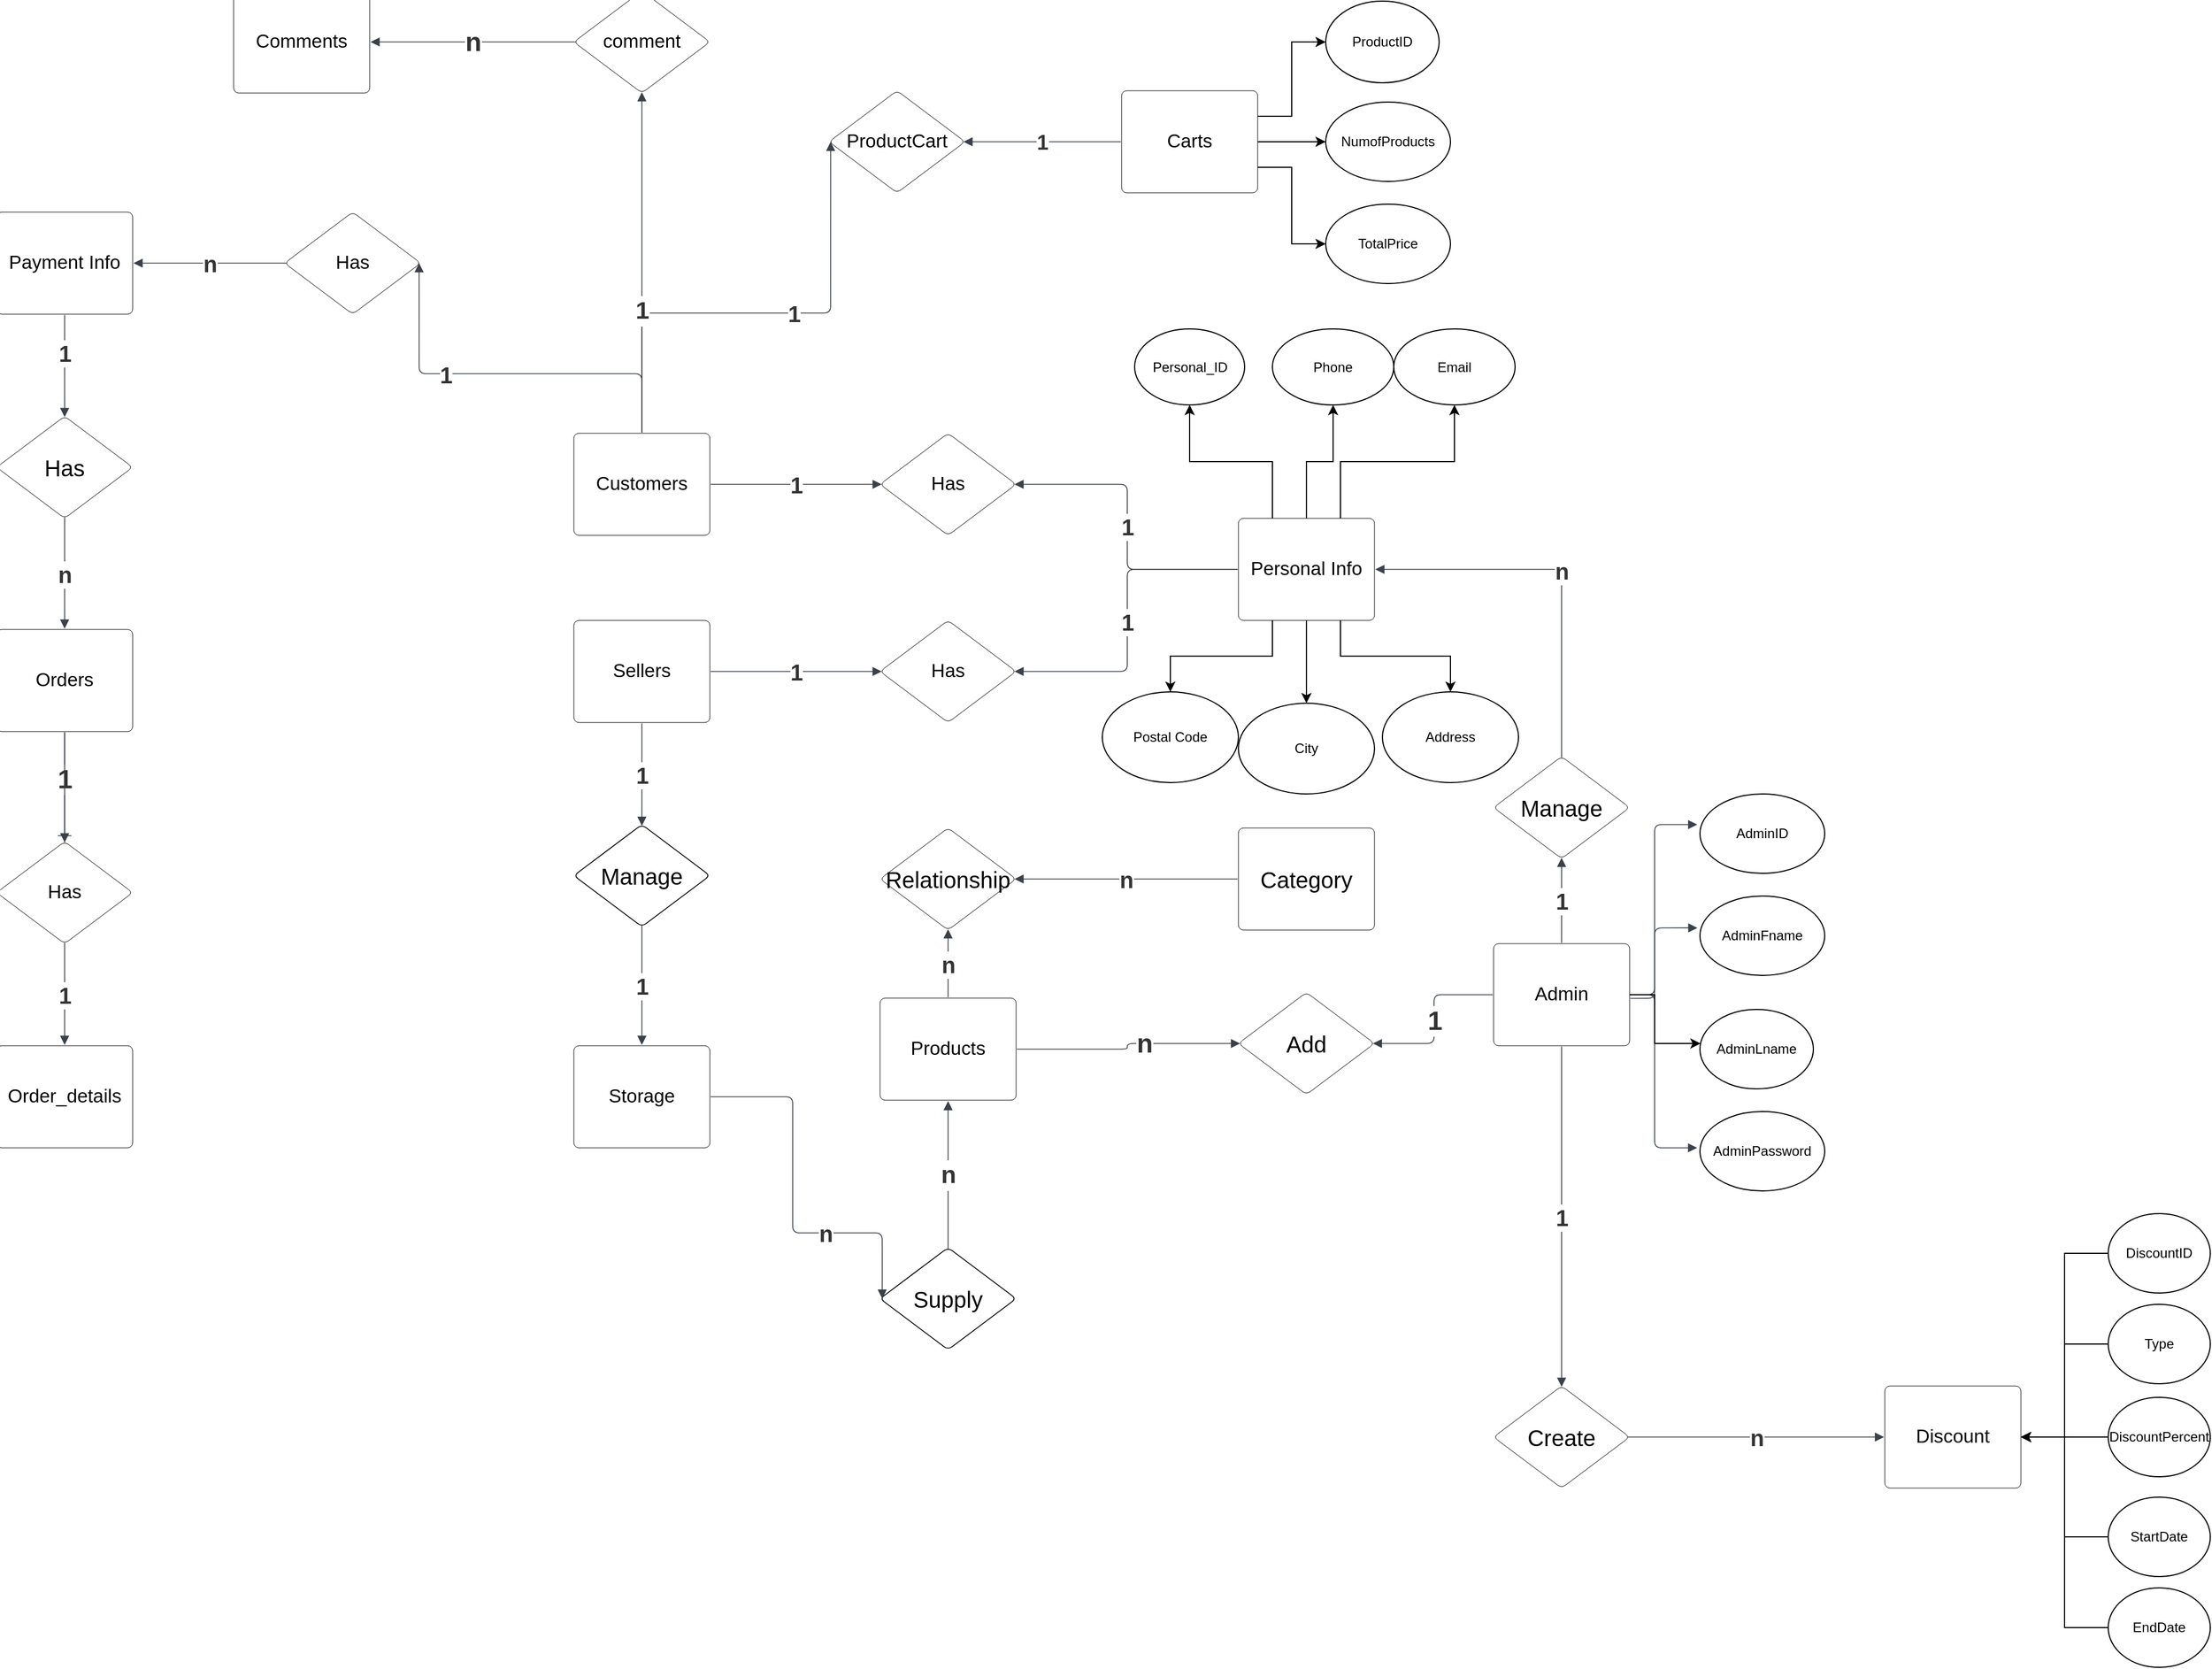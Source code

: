 <mxfile version="24.3.1" type="github">
  <diagram id="R2lEEEUBdFMjLlhIrx00" name="Page-1">
    <mxGraphModel dx="1777" dy="1457" grid="1" gridSize="10" guides="1" tooltips="1" connect="1" arrows="1" fold="1" page="1" pageScale="1" pageWidth="850" pageHeight="1100" math="0" shadow="0" extFonts="Permanent Marker^https://fonts.googleapis.com/css?family=Permanent+Marker">
      <root>
        <mxCell id="0" />
        <mxCell id="1" parent="0" />
        <mxCell id="eV3RhDoACjASwN6lXlzt-3" value="Customers" style="html=1;overflow=block;blockSpacing=1;whiteSpace=wrap;fontSize=16.7;spacing=9;rounded=1;absoluteArcSize=1;arcSize=9;strokeWidth=NaN;lucidId=O1Wx00iIs8_n;" parent="1" vertex="1">
          <mxGeometry x="-73" y="-98" width="120" height="90" as="geometry" />
        </mxCell>
        <mxCell id="eV3RhDoACjASwN6lXlzt-4" value="Products" style="html=1;overflow=block;blockSpacing=1;whiteSpace=wrap;fontSize=16.7;spacing=9;rounded=1;absoluteArcSize=1;arcSize=9;strokeWidth=NaN;lucidId=O1WxCh8SRQc-;" parent="1" vertex="1">
          <mxGeometry x="197" y="400" width="120" height="90" as="geometry" />
        </mxCell>
        <mxCell id="eV3RhDoACjASwN6lXlzt-5" value="Orders" style="html=1;overflow=block;blockSpacing=1;whiteSpace=wrap;fontSize=16.7;spacing=9;rounded=1;absoluteArcSize=1;arcSize=9;strokeWidth=NaN;lucidId=O1WxsksWZlcZ;" parent="1" vertex="1">
          <mxGeometry x="-582" y="75" width="120" height="90" as="geometry" />
        </mxCell>
        <mxCell id="7wPqyoWWFyx9RwUsR-dm-4" style="edgeStyle=orthogonalEdgeStyle;rounded=0;orthogonalLoop=1;jettySize=auto;html=1;exitX=1;exitY=0.25;exitDx=0;exitDy=0;entryX=0;entryY=0.5;entryDx=0;entryDy=0;" parent="1" source="eV3RhDoACjASwN6lXlzt-6" target="7wPqyoWWFyx9RwUsR-dm-1" edge="1">
          <mxGeometry relative="1" as="geometry" />
        </mxCell>
        <mxCell id="7wPqyoWWFyx9RwUsR-dm-5" style="edgeStyle=orthogonalEdgeStyle;rounded=0;orthogonalLoop=1;jettySize=auto;html=1;exitX=1;exitY=0.5;exitDx=0;exitDy=0;entryX=0;entryY=0.5;entryDx=0;entryDy=0;" parent="1" source="eV3RhDoACjASwN6lXlzt-6" target="7wPqyoWWFyx9RwUsR-dm-2" edge="1">
          <mxGeometry relative="1" as="geometry" />
        </mxCell>
        <mxCell id="7wPqyoWWFyx9RwUsR-dm-6" style="edgeStyle=orthogonalEdgeStyle;rounded=0;orthogonalLoop=1;jettySize=auto;html=1;exitX=1;exitY=0.75;exitDx=0;exitDy=0;entryX=0;entryY=0.5;entryDx=0;entryDy=0;" parent="1" source="eV3RhDoACjASwN6lXlzt-6" target="7wPqyoWWFyx9RwUsR-dm-3" edge="1">
          <mxGeometry relative="1" as="geometry" />
        </mxCell>
        <mxCell id="eV3RhDoACjASwN6lXlzt-6" value="Carts" style="html=1;overflow=block;blockSpacing=1;whiteSpace=wrap;fontSize=16.7;spacing=9;rounded=1;absoluteArcSize=1;arcSize=9;strokeWidth=NaN;lucidId=O1WxNh_-pPMl;" parent="1" vertex="1">
          <mxGeometry x="410" y="-400" width="120" height="90" as="geometry" />
        </mxCell>
        <mxCell id="eV3RhDoACjASwN6lXlzt-7" value="Admin" style="html=1;overflow=block;blockSpacing=1;whiteSpace=wrap;fontSize=16.7;spacing=9;rounded=1;absoluteArcSize=1;arcSize=9;strokeWidth=NaN;lucidId=O1WxjDPdvXiL;" parent="1" vertex="1">
          <mxGeometry x="738" y="352" width="120" height="90" as="geometry" />
        </mxCell>
        <mxCell id="eV3RhDoACjASwN6lXlzt-8" value="Sellers" style="html=1;overflow=block;blockSpacing=1;whiteSpace=wrap;fontSize=16.7;spacing=9;rounded=1;absoluteArcSize=1;arcSize=9;strokeWidth=NaN;lucidId=O1WxEMNs407I;" parent="1" vertex="1">
          <mxGeometry x="-73" y="67" width="120" height="90" as="geometry" />
        </mxCell>
        <mxCell id="eV3RhDoACjASwN6lXlzt-9" value="Storage" style="html=1;overflow=block;blockSpacing=1;whiteSpace=wrap;fontSize=16.7;spacing=9;rounded=1;absoluteArcSize=1;arcSize=9;strokeWidth=NaN;lucidId=O1Wx6u_NTnB-;" parent="1" vertex="1">
          <mxGeometry x="-73" y="442" width="120" height="90" as="geometry" />
        </mxCell>
        <mxCell id="mWximblNaosc78DOpVdS-12" style="edgeStyle=orthogonalEdgeStyle;rounded=0;orthogonalLoop=1;jettySize=auto;html=1;exitX=0.5;exitY=0;exitDx=0;exitDy=0;entryX=0.5;entryY=1;entryDx=0;entryDy=0;" parent="1" source="eV3RhDoACjASwN6lXlzt-10" target="mWximblNaosc78DOpVdS-3" edge="1">
          <mxGeometry relative="1" as="geometry" />
        </mxCell>
        <mxCell id="mWximblNaosc78DOpVdS-14" style="edgeStyle=orthogonalEdgeStyle;rounded=0;orthogonalLoop=1;jettySize=auto;html=1;exitX=0.25;exitY=0;exitDx=0;exitDy=0;entryX=0.5;entryY=1;entryDx=0;entryDy=0;" parent="1" source="eV3RhDoACjASwN6lXlzt-10" target="mWximblNaosc78DOpVdS-2" edge="1">
          <mxGeometry relative="1" as="geometry" />
        </mxCell>
        <mxCell id="mWximblNaosc78DOpVdS-16" style="edgeStyle=orthogonalEdgeStyle;rounded=0;orthogonalLoop=1;jettySize=auto;html=1;exitX=0.75;exitY=0;exitDx=0;exitDy=0;entryX=0.5;entryY=1;entryDx=0;entryDy=0;" parent="1" source="eV3RhDoACjASwN6lXlzt-10" target="mWximblNaosc78DOpVdS-4" edge="1">
          <mxGeometry relative="1" as="geometry" />
        </mxCell>
        <mxCell id="mWximblNaosc78DOpVdS-17" style="edgeStyle=orthogonalEdgeStyle;rounded=0;orthogonalLoop=1;jettySize=auto;html=1;exitX=0.25;exitY=1;exitDx=0;exitDy=0;entryX=0.5;entryY=0;entryDx=0;entryDy=0;" parent="1" source="eV3RhDoACjASwN6lXlzt-10" target="mWximblNaosc78DOpVdS-6" edge="1">
          <mxGeometry relative="1" as="geometry" />
        </mxCell>
        <mxCell id="mWximblNaosc78DOpVdS-18" style="edgeStyle=orthogonalEdgeStyle;rounded=0;orthogonalLoop=1;jettySize=auto;html=1;exitX=0.5;exitY=1;exitDx=0;exitDy=0;entryX=0.5;entryY=0;entryDx=0;entryDy=0;" parent="1" source="eV3RhDoACjASwN6lXlzt-10" target="mWximblNaosc78DOpVdS-7" edge="1">
          <mxGeometry relative="1" as="geometry" />
        </mxCell>
        <mxCell id="mWximblNaosc78DOpVdS-19" style="edgeStyle=orthogonalEdgeStyle;rounded=0;orthogonalLoop=1;jettySize=auto;html=1;exitX=0.75;exitY=1;exitDx=0;exitDy=0;entryX=0.5;entryY=0;entryDx=0;entryDy=0;" parent="1" source="eV3RhDoACjASwN6lXlzt-10" target="mWximblNaosc78DOpVdS-5" edge="1">
          <mxGeometry relative="1" as="geometry" />
        </mxCell>
        <mxCell id="eV3RhDoACjASwN6lXlzt-10" value="Personal Info" style="html=1;overflow=block;blockSpacing=1;whiteSpace=wrap;fontSize=16.7;spacing=9;rounded=1;absoluteArcSize=1;arcSize=9;strokeWidth=NaN;lucidId=O1Wxrj9NdLNg;" parent="1" vertex="1">
          <mxGeometry x="513" y="-23" width="120" height="90" as="geometry" />
        </mxCell>
        <mxCell id="eV3RhDoACjASwN6lXlzt-11" value="Payment Info" style="html=1;overflow=block;blockSpacing=1;whiteSpace=wrap;fontSize=16.7;spacing=9;rounded=1;absoluteArcSize=1;arcSize=9;strokeWidth=NaN;lucidId=O1WxNGN--2qn;" parent="1" vertex="1">
          <mxGeometry x="-582" y="-293" width="120" height="90" as="geometry" />
        </mxCell>
        <mxCell id="eV3RhDoACjASwN6lXlzt-12" value="Comments" style="html=1;overflow=block;blockSpacing=1;whiteSpace=wrap;fontSize=16.7;spacing=9;rounded=1;absoluteArcSize=1;arcSize=9;strokeWidth=NaN;lucidId=O1WxX73EyKJb;" parent="1" vertex="1">
          <mxGeometry x="-373" y="-488" width="120" height="90" as="geometry" />
        </mxCell>
        <mxCell id="eV3RhDoACjASwN6lXlzt-13" value="Discount" style="html=1;overflow=block;blockSpacing=1;whiteSpace=wrap;fontSize=16.7;spacing=9;rounded=1;absoluteArcSize=1;arcSize=9;strokeWidth=NaN;lucidId=O1WxFS6N8Owv;" parent="1" vertex="1">
          <mxGeometry x="1083" y="742" width="120" height="90" as="geometry" />
        </mxCell>
        <mxCell id="eV3RhDoACjASwN6lXlzt-14" value="Order_details" style="html=1;overflow=block;blockSpacing=1;whiteSpace=wrap;fontSize=16.7;spacing=9;rounded=1;absoluteArcSize=1;arcSize=9;strokeWidth=NaN;lucidId=O1WxLpfn80ZY;" parent="1" vertex="1">
          <mxGeometry x="-582" y="442" width="120" height="90" as="geometry" />
        </mxCell>
        <mxCell id="eV3RhDoACjASwN6lXlzt-15" value="Has" style="html=1;overflow=block;blockSpacing=1;whiteSpace=wrap;rhombus;fontSize=16.7;spacing=3.8;rounded=1;absoluteArcSize=1;arcSize=9;strokeWidth=NaN;lucidId=O1WxJ_b~yZDC;" parent="1" vertex="1">
          <mxGeometry x="197" y="-98" width="120" height="90" as="geometry" />
        </mxCell>
        <mxCell id="eV3RhDoACjASwN6lXlzt-16" value="" style="html=1;jettySize=18;whiteSpace=wrap;fontSize=13;strokeColor=#3a414a;strokeOpacity=100;strokeWidth=0.8;rounded=1;arcSize=12;edgeStyle=orthogonalEdgeStyle;startArrow=none;endArrow=block;endFill=1;exitX=-0.006;exitY=0.5;exitPerimeter=0;entryX=0.988;entryY=0.5;entryPerimeter=0;lucidId=O1WxjpxRYAW8;" parent="1" source="eV3RhDoACjASwN6lXlzt-10" target="eV3RhDoACjASwN6lXlzt-15" edge="1">
          <mxGeometry width="100" height="100" relative="1" as="geometry">
            <Array as="points" />
          </mxGeometry>
        </mxCell>
        <mxCell id="eV3RhDoACjASwN6lXlzt-17" value="1" style="text;html=1;resizable=0;labelBackgroundColor=default;align=center;verticalAlign=middle;fontStyle=1;fontColor=#333333;fontSize=20;" parent="eV3RhDoACjASwN6lXlzt-16" vertex="1">
          <mxGeometry relative="1" as="geometry" />
        </mxCell>
        <mxCell id="eV3RhDoACjASwN6lXlzt-18" value="" style="html=1;jettySize=18;whiteSpace=wrap;fontSize=13;strokeColor=#3a414a;strokeOpacity=100;strokeWidth=0.8;rounded=1;arcSize=12;edgeStyle=orthogonalEdgeStyle;startArrow=none;endArrow=block;endFill=1;exitX=1.006;exitY=0.5;exitPerimeter=0;entryX=0.012;entryY=0.5;entryPerimeter=0;lucidId=O1Wxjqw-CUH-;" parent="1" source="eV3RhDoACjASwN6lXlzt-3" target="eV3RhDoACjASwN6lXlzt-15" edge="1">
          <mxGeometry width="100" height="100" relative="1" as="geometry">
            <Array as="points" />
          </mxGeometry>
        </mxCell>
        <mxCell id="eV3RhDoACjASwN6lXlzt-19" value="1" style="text;html=1;resizable=0;labelBackgroundColor=default;align=center;verticalAlign=middle;fontStyle=1;fontColor=#333333;fontSize=20;" parent="eV3RhDoACjASwN6lXlzt-18" vertex="1">
          <mxGeometry relative="1" as="geometry" />
        </mxCell>
        <mxCell id="eV3RhDoACjASwN6lXlzt-20" value="Has" style="html=1;overflow=block;blockSpacing=1;whiteSpace=wrap;rhombus;fontSize=16.7;spacing=3.8;rounded=1;absoluteArcSize=1;arcSize=9;strokeWidth=NaN;lucidId=O1WxpV8O8To7;" parent="1" vertex="1">
          <mxGeometry x="197" y="67" width="120" height="90" as="geometry" />
        </mxCell>
        <mxCell id="eV3RhDoACjASwN6lXlzt-21" value="" style="html=1;jettySize=18;whiteSpace=wrap;fontSize=20;fontColor=#333333;fontStyle=1;strokeColor=#3a414a;strokeOpacity=100;strokeWidth=0.8;rounded=1;arcSize=12;edgeStyle=orthogonalEdgeStyle;startArrow=block;startFill=1;endArrow=none;exitX=0.012;exitY=0.5;exitPerimeter=0;entryX=1.006;entryY=0.5;entryPerimeter=0;lucidId=O1Wx4GPd4xas;" parent="1" source="eV3RhDoACjASwN6lXlzt-20" target="eV3RhDoACjASwN6lXlzt-8" edge="1">
          <mxGeometry width="100" height="100" relative="1" as="geometry">
            <Array as="points" />
          </mxGeometry>
        </mxCell>
        <mxCell id="eV3RhDoACjASwN6lXlzt-22" value="1" style="text;html=1;resizable=0;labelBackgroundColor=default;align=center;verticalAlign=middle;fontStyle=1;fontColor=#333333;fontSize=20;" parent="eV3RhDoACjASwN6lXlzt-21" vertex="1">
          <mxGeometry relative="1" as="geometry" />
        </mxCell>
        <mxCell id="eV3RhDoACjASwN6lXlzt-23" value="ProductCart" style="html=1;overflow=block;blockSpacing=1;whiteSpace=wrap;rhombus;fontSize=16.7;spacing=3.8;rounded=1;absoluteArcSize=1;arcSize=9;strokeWidth=NaN;lucidId=O1WxP7Re3~5b;" parent="1" vertex="1">
          <mxGeometry x="152" y="-400" width="120" height="90" as="geometry" />
        </mxCell>
        <mxCell id="eV3RhDoACjASwN6lXlzt-24" value="" style="html=1;jettySize=18;whiteSpace=wrap;fontSize=13;strokeColor=#3a414a;strokeOpacity=100;strokeWidth=0.8;rounded=1;arcSize=12;edgeStyle=orthogonalEdgeStyle;startArrow=none;endArrow=block;endFill=1;exitX=0.5;exitY=-0.008;exitPerimeter=0;entryX=0.012;entryY=0.5;entryPerimeter=0;lucidId=O1Wx6FDpJvEa;" parent="1" source="eV3RhDoACjASwN6lXlzt-3" target="eV3RhDoACjASwN6lXlzt-23" edge="1">
          <mxGeometry width="100" height="100" relative="1" as="geometry">
            <Array as="points" />
          </mxGeometry>
        </mxCell>
        <mxCell id="eV3RhDoACjASwN6lXlzt-25" value="1" style="text;html=1;resizable=0;labelBackgroundColor=default;align=center;verticalAlign=middle;fontStyle=1;fontColor=#333333;fontSize=20;" parent="eV3RhDoACjASwN6lXlzt-24" vertex="1">
          <mxGeometry x="0.131" relative="1" as="geometry" />
        </mxCell>
        <mxCell id="eV3RhDoACjASwN6lXlzt-26" value="" style="html=1;jettySize=18;whiteSpace=wrap;fontSize=18.3;fontColor=#333333;fontStyle=1;strokeColor=#3a414a;strokeOpacity=100;strokeWidth=0.8;rounded=1;arcSize=12;edgeStyle=orthogonalEdgeStyle;startArrow=block;startFill=1;endArrow=none;exitX=0.988;exitY=0.5;exitPerimeter=0;entryX=-0.006;entryY=0.5;entryPerimeter=0;lucidId=O1WxR9lD-HbA;" parent="1" source="eV3RhDoACjASwN6lXlzt-23" target="eV3RhDoACjASwN6lXlzt-6" edge="1">
          <mxGeometry width="100" height="100" relative="1" as="geometry">
            <Array as="points" />
          </mxGeometry>
        </mxCell>
        <mxCell id="eV3RhDoACjASwN6lXlzt-27" value="1" style="text;html=1;resizable=0;labelBackgroundColor=default;align=center;verticalAlign=middle;fontStyle=1;fontColor=#333333;fontSize=18.3;" parent="eV3RhDoACjASwN6lXlzt-26" vertex="1">
          <mxGeometry relative="1" as="geometry" />
        </mxCell>
        <mxCell id="eV3RhDoACjASwN6lXlzt-28" value="" style="html=1;jettySize=18;whiteSpace=wrap;fontSize=13;strokeColor=#3a414a;strokeOpacity=100;strokeWidth=0.8;rounded=1;arcSize=12;edgeStyle=orthogonalEdgeStyle;startArrow=none;endArrow=block;endFill=1;exitX=-0.006;exitY=0.5;exitPerimeter=0;entryX=0.988;entryY=0.5;entryPerimeter=0;lucidId=O1WxQNd~ICJO;" parent="1" source="eV3RhDoACjASwN6lXlzt-10" target="eV3RhDoACjASwN6lXlzt-20" edge="1">
          <mxGeometry width="100" height="100" relative="1" as="geometry">
            <Array as="points" />
          </mxGeometry>
        </mxCell>
        <mxCell id="eV3RhDoACjASwN6lXlzt-29" value="1" style="text;html=1;resizable=0;labelBackgroundColor=default;align=center;verticalAlign=middle;fontStyle=1;fontColor=#333333;fontSize=20;" parent="eV3RhDoACjASwN6lXlzt-28" vertex="1">
          <mxGeometry relative="1" as="geometry" />
        </mxCell>
        <mxCell id="eV3RhDoACjASwN6lXlzt-30" value="Has" style="html=1;overflow=block;blockSpacing=1;whiteSpace=wrap;rhombus;fontSize=16.7;spacing=3.8;rounded=1;absoluteArcSize=1;arcSize=9;strokeWidth=NaN;lucidId=O1WxnD-HCYzU;" parent="1" vertex="1">
          <mxGeometry x="-328" y="-293" width="120" height="90" as="geometry" />
        </mxCell>
        <mxCell id="eV3RhDoACjASwN6lXlzt-31" value="" style="html=1;jettySize=18;whiteSpace=wrap;fontSize=13;strokeColor=#3a414a;strokeOpacity=100;strokeWidth=0.8;rounded=1;arcSize=12;edgeStyle=orthogonalEdgeStyle;startArrow=none;endArrow=block;endFill=1;exitX=0.5;exitY=-0.008;exitPerimeter=0;entryX=0.988;entryY=0.5;entryPerimeter=0;lucidId=O1WxtIU2Mp72;" parent="1" source="eV3RhDoACjASwN6lXlzt-3" target="eV3RhDoACjASwN6lXlzt-30" edge="1">
          <mxGeometry width="100" height="100" relative="1" as="geometry">
            <Array as="points" />
          </mxGeometry>
        </mxCell>
        <mxCell id="eV3RhDoACjASwN6lXlzt-32" value="1" style="text;html=1;resizable=0;labelBackgroundColor=default;align=center;verticalAlign=middle;fontStyle=1;fontColor=#333333;fontSize=20;" parent="eV3RhDoACjASwN6lXlzt-31" vertex="1">
          <mxGeometry x="0.306" relative="1" as="geometry" />
        </mxCell>
        <mxCell id="eV3RhDoACjASwN6lXlzt-33" value="Has" style="html=1;overflow=block;blockSpacing=1;whiteSpace=wrap;rhombus;fontSize=16.7;spacing=3.8;rounded=1;absoluteArcSize=1;arcSize=9;strokeWidth=NaN;lucidId=O1WxVKZRYy1b;" parent="1" vertex="1">
          <mxGeometry x="-582" y="262" width="120" height="90" as="geometry" />
        </mxCell>
        <mxCell id="eV3RhDoACjASwN6lXlzt-34" value="" style="html=1;jettySize=18;whiteSpace=wrap;fontSize=13;strokeColor=#3a414a;strokeOpacity=100;strokeWidth=0.8;rounded=1;arcSize=12;edgeStyle=orthogonalEdgeStyle;startArrow=none;endArrow=block;endFill=1;exitX=0.5;exitY=1.008;exitPerimeter=0;entryX=0.5;entryY=0.008;entryPerimeter=0;lucidId=O1WxKmTZLIMn;" parent="1" source="eV3RhDoACjASwN6lXlzt-5" target="eV3RhDoACjASwN6lXlzt-33" edge="1">
          <mxGeometry width="100" height="100" relative="1" as="geometry">
            <Array as="points" />
          </mxGeometry>
        </mxCell>
        <mxCell id="eV3RhDoACjASwN6lXlzt-35" value="1" style="text;html=1;resizable=0;labelBackgroundColor=default;align=center;verticalAlign=middle;fontStyle=1;fontColor=#333333;fontSize=23.3;" parent="eV3RhDoACjASwN6lXlzt-34" vertex="1">
          <mxGeometry x="-0.157" relative="1" as="geometry" />
        </mxCell>
        <mxCell id="eV3RhDoACjASwN6lXlzt-36" value="" style="html=1;jettySize=18;whiteSpace=wrap;fontSize=13;strokeColor=#3a414a;strokeOpacity=100;strokeWidth=0.8;rounded=1;arcSize=12;edgeStyle=orthogonalEdgeStyle;startArrow=none;endArrow=ERone;endSize=10;exitX=0.5;exitY=1.008;exitPerimeter=0;entryX=0.5;entryY=0.008;entryPerimeter=0;lucidId=O1Wx2KIDSCyf;" parent="1" source="eV3RhDoACjASwN6lXlzt-5" target="eV3RhDoACjASwN6lXlzt-33" edge="1">
          <mxGeometry width="100" height="100" relative="1" as="geometry">
            <Array as="points" />
          </mxGeometry>
        </mxCell>
        <mxCell id="eV3RhDoACjASwN6lXlzt-37" value="comment" style="html=1;overflow=block;blockSpacing=1;whiteSpace=wrap;rhombus;fontSize=16.7;spacing=3.8;rounded=1;absoluteArcSize=1;arcSize=9;strokeWidth=NaN;lucidId=O1WxYz_HGPvT;" parent="1" vertex="1">
          <mxGeometry x="-73" y="-488" width="120" height="90" as="geometry" />
        </mxCell>
        <mxCell id="eV3RhDoACjASwN6lXlzt-38" value="" style="html=1;jettySize=18;whiteSpace=wrap;fontSize=13;strokeColor=#3a414a;strokeOpacity=100;strokeWidth=0.8;rounded=1;arcSize=12;edgeStyle=orthogonalEdgeStyle;startArrow=none;endArrow=block;endFill=1;exitX=0.5;exitY=-0.008;exitPerimeter=0;entryX=0.5;entryY=0.992;entryPerimeter=0;lucidId=O1Wx31T4gvih;" parent="1" source="eV3RhDoACjASwN6lXlzt-3" target="eV3RhDoACjASwN6lXlzt-37" edge="1">
          <mxGeometry width="100" height="100" relative="1" as="geometry">
            <Array as="points" />
          </mxGeometry>
        </mxCell>
        <mxCell id="eV3RhDoACjASwN6lXlzt-39" value="1" style="text;html=1;resizable=0;labelBackgroundColor=default;align=center;verticalAlign=middle;fontStyle=1;fontColor=#333333;fontSize=21.7;" parent="eV3RhDoACjASwN6lXlzt-38" vertex="1">
          <mxGeometry x="-0.283" relative="1" as="geometry" />
        </mxCell>
        <mxCell id="eV3RhDoACjASwN6lXlzt-40" value="" style="html=1;jettySize=18;whiteSpace=wrap;fontSize=23.3;fontColor=#333333;fontStyle=1;strokeColor=#3a414a;strokeOpacity=100;strokeWidth=0.8;rounded=1;arcSize=12;edgeStyle=orthogonalEdgeStyle;startArrow=none;endArrow=block;endFill=1;exitX=0.012;exitY=0.5;exitPerimeter=0;entryX=1.006;entryY=0.5;entryPerimeter=0;lucidId=O1WxrrrRcK7P;" parent="1" source="eV3RhDoACjASwN6lXlzt-37" target="eV3RhDoACjASwN6lXlzt-12" edge="1">
          <mxGeometry width="100" height="100" relative="1" as="geometry">
            <Array as="points" />
          </mxGeometry>
        </mxCell>
        <mxCell id="eV3RhDoACjASwN6lXlzt-41" value="n" style="text;html=1;resizable=0;labelBackgroundColor=default;align=center;verticalAlign=middle;fontStyle=1;fontColor=#333333;fontSize=23.3;" parent="eV3RhDoACjASwN6lXlzt-40" vertex="1">
          <mxGeometry relative="1" as="geometry" />
        </mxCell>
        <mxCell id="eV3RhDoACjASwN6lXlzt-42" value="Add" style="html=1;overflow=block;blockSpacing=1;whiteSpace=wrap;rhombus;fontSize=20;spacing=3.8;rounded=1;absoluteArcSize=1;arcSize=9;strokeWidth=NaN;lucidId=O1WxSDfNICZ2;" parent="1" vertex="1">
          <mxGeometry x="513" y="395" width="120" height="90" as="geometry" />
        </mxCell>
        <mxCell id="eV3RhDoACjASwN6lXlzt-43" value="" style="html=1;jettySize=18;whiteSpace=wrap;fontSize=13;strokeColor=#3a414a;strokeOpacity=100;strokeWidth=0.8;rounded=1;arcSize=12;edgeStyle=orthogonalEdgeStyle;startArrow=none;endArrow=block;endFill=1;exitX=-0.006;exitY=0.5;exitPerimeter=0;entryX=0.988;entryY=0.5;entryPerimeter=0;lucidId=O1WxshTrxIyv;" parent="1" source="eV3RhDoACjASwN6lXlzt-7" target="eV3RhDoACjASwN6lXlzt-42" edge="1">
          <mxGeometry width="100" height="100" relative="1" as="geometry">
            <Array as="points" />
          </mxGeometry>
        </mxCell>
        <mxCell id="eV3RhDoACjASwN6lXlzt-44" value="1" style="text;html=1;resizable=0;labelBackgroundColor=default;align=center;verticalAlign=middle;fontStyle=1;fontColor=#333333;fontSize=23.3;" parent="eV3RhDoACjASwN6lXlzt-43" vertex="1">
          <mxGeometry relative="1" as="geometry" />
        </mxCell>
        <mxCell id="eV3RhDoACjASwN6lXlzt-45" value="Supply" style="html=1;overflow=block;blockSpacing=1;whiteSpace=wrap;rhombus;fontSize=20;spacing=3.8;rounded=1;absoluteArcSize=1;arcSize=9;strokeWidth=0.8;lucidId=O1WxcLbN-MQm;" parent="1" vertex="1">
          <mxGeometry x="197" y="620" width="120" height="90" as="geometry" />
        </mxCell>
        <mxCell id="eV3RhDoACjASwN6lXlzt-46" value="Manage" style="html=1;overflow=block;blockSpacing=1;whiteSpace=wrap;rhombus;fontSize=20;spacing=3.8;rounded=1;absoluteArcSize=1;arcSize=9;strokeWidth=0.8;lucidId=O1WxdMH26kgt;" parent="1" vertex="1">
          <mxGeometry x="-73" y="247" width="120" height="90" as="geometry" />
        </mxCell>
        <mxCell id="eV3RhDoACjASwN6lXlzt-47" value="" style="html=1;jettySize=18;whiteSpace=wrap;fontSize=13;strokeColor=#3a414a;strokeOpacity=100;strokeWidth=0.8;rounded=1;arcSize=12;edgeStyle=orthogonalEdgeStyle;startArrow=block;startFill=1;endArrow=none;exitX=0.012;exitY=0.5;exitPerimeter=0;entryX=1.006;entryY=0.5;entryPerimeter=0;lucidId=O1WxI~09TUfG;" parent="1" source="eV3RhDoACjASwN6lXlzt-42" target="eV3RhDoACjASwN6lXlzt-4" edge="1">
          <mxGeometry width="100" height="100" relative="1" as="geometry">
            <Array as="points" />
          </mxGeometry>
        </mxCell>
        <mxCell id="eV3RhDoACjASwN6lXlzt-48" value="n" style="text;html=1;resizable=0;labelBackgroundColor=default;align=center;verticalAlign=middle;fontStyle=1;fontColor=#333333;fontSize=23.3;" parent="eV3RhDoACjASwN6lXlzt-47" vertex="1">
          <mxGeometry x="-0.157" relative="1" as="geometry" />
        </mxCell>
        <mxCell id="eV3RhDoACjASwN6lXlzt-49" value="" style="html=1;jettySize=18;whiteSpace=wrap;fontSize=13;strokeColor=#3a414a;strokeOpacity=100;strokeWidth=0.8;rounded=1;arcSize=12;edgeStyle=orthogonalEdgeStyle;startArrow=none;endArrow=block;endFill=1;exitX=0.5;exitY=1.008;exitPerimeter=0;entryX=0.5;entryY=0.012;entryPerimeter=0;lucidId=O1Wxu6Gd65cw;" parent="1" source="eV3RhDoACjASwN6lXlzt-8" target="eV3RhDoACjASwN6lXlzt-46" edge="1">
          <mxGeometry width="100" height="100" relative="1" as="geometry">
            <Array as="points" />
          </mxGeometry>
        </mxCell>
        <mxCell id="eV3RhDoACjASwN6lXlzt-50" value="1" style="text;html=1;resizable=0;labelBackgroundColor=default;align=center;verticalAlign=middle;fontStyle=1;fontColor=#333333;fontSize=20;" parent="eV3RhDoACjASwN6lXlzt-49" vertex="1">
          <mxGeometry relative="1" as="geometry" />
        </mxCell>
        <mxCell id="eV3RhDoACjASwN6lXlzt-51" value="" style="html=1;jettySize=18;whiteSpace=wrap;fontSize=20;fontColor=#333333;fontStyle=1;strokeColor=#3a414a;strokeOpacity=100;strokeWidth=0.8;rounded=1;arcSize=12;edgeStyle=orthogonalEdgeStyle;startArrow=none;endArrow=block;endFill=1;exitX=0.5;exitY=0.988;exitPerimeter=0;entryX=0.5;entryY=-0.008;entryPerimeter=0;lucidId=O1WxARyuxfdu;" parent="1" source="eV3RhDoACjASwN6lXlzt-46" target="eV3RhDoACjASwN6lXlzt-9" edge="1">
          <mxGeometry width="100" height="100" relative="1" as="geometry">
            <Array as="points" />
          </mxGeometry>
        </mxCell>
        <mxCell id="eV3RhDoACjASwN6lXlzt-52" value="1" style="text;html=1;resizable=0;labelBackgroundColor=default;align=center;verticalAlign=middle;fontStyle=1;fontColor=#333333;fontSize=20;" parent="eV3RhDoACjASwN6lXlzt-51" vertex="1">
          <mxGeometry relative="1" as="geometry" />
        </mxCell>
        <mxCell id="eV3RhDoACjASwN6lXlzt-53" value="" style="html=1;jettySize=18;whiteSpace=wrap;fontSize=13;strokeColor=#3a414a;strokeOpacity=100;strokeWidth=0.8;rounded=1;arcSize=12;edgeStyle=orthogonalEdgeStyle;startArrow=none;endArrow=block;endFill=1;exitX=1.006;exitY=0.5;exitPerimeter=0;entryX=0.016;entryY=0.5;entryPerimeter=0;lucidId=O1WxKa4tDNA7;" parent="1" source="eV3RhDoACjASwN6lXlzt-9" target="eV3RhDoACjASwN6lXlzt-45" edge="1">
          <mxGeometry width="100" height="100" relative="1" as="geometry">
            <Array as="points">
              <mxPoint x="120" y="487" />
              <mxPoint x="120" y="607" />
            </Array>
          </mxGeometry>
        </mxCell>
        <mxCell id="eV3RhDoACjASwN6lXlzt-54" value="n" style="text;html=1;resizable=0;labelBackgroundColor=default;align=center;verticalAlign=middle;fontStyle=1;fontColor=#333333;fontSize=20;" parent="eV3RhDoACjASwN6lXlzt-53" vertex="1">
          <mxGeometry x="0.344" relative="1" as="geometry" />
        </mxCell>
        <mxCell id="eV3RhDoACjASwN6lXlzt-55" value="" style="html=1;jettySize=18;whiteSpace=wrap;fontSize=21.7;fontColor=#333333;fontStyle=1;strokeColor=#3a414a;strokeOpacity=100;strokeWidth=0.8;rounded=1;arcSize=12;edgeStyle=orthogonalEdgeStyle;startArrow=none;endArrow=block;endFill=1;exitX=0.5;exitY=0.012;exitPerimeter=0;entryX=0.5;entryY=1.008;entryPerimeter=0;lucidId=O1WxXM.iCThE;" parent="1" source="eV3RhDoACjASwN6lXlzt-45" target="eV3RhDoACjASwN6lXlzt-4" edge="1">
          <mxGeometry width="100" height="100" relative="1" as="geometry">
            <Array as="points" />
          </mxGeometry>
        </mxCell>
        <mxCell id="eV3RhDoACjASwN6lXlzt-56" value="n" style="text;html=1;resizable=0;labelBackgroundColor=default;align=center;verticalAlign=middle;fontStyle=1;fontColor=#333333;fontSize=21.7;" parent="eV3RhDoACjASwN6lXlzt-55" vertex="1">
          <mxGeometry relative="1" as="geometry" />
        </mxCell>
        <mxCell id="eV3RhDoACjASwN6lXlzt-57" value="Create" style="html=1;overflow=block;blockSpacing=1;whiteSpace=wrap;rhombus;fontSize=20;spacing=3.8;rounded=1;absoluteArcSize=1;arcSize=9;strokeWidth=NaN;lucidId=O1WxJ-2_Sfa7;" parent="1" vertex="1">
          <mxGeometry x="738" y="742" width="120" height="90" as="geometry" />
        </mxCell>
        <mxCell id="eV3RhDoACjASwN6lXlzt-58" value="" style="html=1;jettySize=18;whiteSpace=wrap;fontSize=13;strokeColor=#3a414a;strokeOpacity=100;strokeWidth=0.8;rounded=1;arcSize=12;edgeStyle=orthogonalEdgeStyle;startArrow=none;endArrow=block;endFill=1;exitX=0.5;exitY=1.008;exitPerimeter=0;entryX=0.5;entryY=0.008;entryPerimeter=0;lucidId=O1WxEvLCkySi;" parent="1" source="eV3RhDoACjASwN6lXlzt-7" target="eV3RhDoACjASwN6lXlzt-57" edge="1">
          <mxGeometry width="100" height="100" relative="1" as="geometry">
            <Array as="points" />
          </mxGeometry>
        </mxCell>
        <mxCell id="eV3RhDoACjASwN6lXlzt-59" value="1" style="text;html=1;resizable=0;labelBackgroundColor=default;align=center;verticalAlign=middle;fontStyle=1;fontColor=#333333;fontSize=20;" parent="eV3RhDoACjASwN6lXlzt-58" vertex="1">
          <mxGeometry relative="1" as="geometry" />
        </mxCell>
        <mxCell id="eV3RhDoACjASwN6lXlzt-60" value="" style="html=1;jettySize=18;whiteSpace=wrap;fontSize=20;fontColor=#333333;fontStyle=1;strokeColor=#3a414a;strokeOpacity=100;strokeWidth=0.8;rounded=1;arcSize=12;edgeStyle=orthogonalEdgeStyle;startArrow=none;endArrow=block;endFill=1;exitX=0.988;exitY=0.5;exitPerimeter=0;entryX=-0.006;entryY=0.5;entryPerimeter=0;lucidId=O1WxHVQ4RqAG;" parent="1" source="eV3RhDoACjASwN6lXlzt-57" target="eV3RhDoACjASwN6lXlzt-13" edge="1">
          <mxGeometry width="100" height="100" relative="1" as="geometry">
            <Array as="points" />
          </mxGeometry>
        </mxCell>
        <mxCell id="eV3RhDoACjASwN6lXlzt-61" value="n" style="text;html=1;resizable=0;labelBackgroundColor=default;align=center;verticalAlign=middle;fontStyle=1;fontColor=#333333;fontSize=20;" parent="eV3RhDoACjASwN6lXlzt-60" vertex="1">
          <mxGeometry relative="1" as="geometry" />
        </mxCell>
        <mxCell id="eV3RhDoACjASwN6lXlzt-62" value="Category" style="html=1;overflow=block;blockSpacing=1;whiteSpace=wrap;fontSize=20;spacing=9;rounded=1;absoluteArcSize=1;arcSize=9;strokeWidth=NaN;lucidId=O1WxHwZG4rg.;" parent="1" vertex="1">
          <mxGeometry x="513" y="250" width="120" height="90" as="geometry" />
        </mxCell>
        <mxCell id="eV3RhDoACjASwN6lXlzt-63" value="Relationship" style="html=1;overflow=block;blockSpacing=1;whiteSpace=wrap;rhombus;fontSize=20;spacing=3.8;rounded=1;absoluteArcSize=1;arcSize=9;strokeWidth=NaN;lucidId=O1WxJEPIkRsW;" parent="1" vertex="1">
          <mxGeometry x="197" y="250" width="120" height="90" as="geometry" />
        </mxCell>
        <mxCell id="eV3RhDoACjASwN6lXlzt-64" value="" style="html=1;jettySize=18;whiteSpace=wrap;fontSize=13;strokeColor=#3a414a;strokeOpacity=100;strokeWidth=0.8;rounded=1;arcSize=12;edgeStyle=orthogonalEdgeStyle;startArrow=none;endArrow=block;endFill=1;exitX=0.5;exitY=-0.008;exitPerimeter=0;entryX=0.5;entryY=0.992;entryPerimeter=0;lucidId=O1WxW_vguotD;" parent="1" source="eV3RhDoACjASwN6lXlzt-4" target="eV3RhDoACjASwN6lXlzt-63" edge="1">
          <mxGeometry width="100" height="100" relative="1" as="geometry">
            <Array as="points" />
          </mxGeometry>
        </mxCell>
        <mxCell id="eV3RhDoACjASwN6lXlzt-65" value="n" style="text;html=1;resizable=0;labelBackgroundColor=default;align=center;verticalAlign=middle;fontStyle=1;fontColor=#333333;fontSize=20;" parent="eV3RhDoACjASwN6lXlzt-64" vertex="1">
          <mxGeometry relative="1" as="geometry" />
        </mxCell>
        <mxCell id="eV3RhDoACjASwN6lXlzt-66" value="" style="html=1;jettySize=18;whiteSpace=wrap;fontSize=20;fontColor=#333333;fontStyle=1;strokeColor=#3a414a;strokeOpacity=100;strokeWidth=0.8;rounded=1;arcSize=12;edgeStyle=orthogonalEdgeStyle;startArrow=block;startFill=1;endArrow=none;exitX=0.988;exitY=0.5;exitPerimeter=0;entryX=-0.006;entryY=0.5;entryPerimeter=0;lucidId=O1WxGW5JKwz9;" parent="1" source="eV3RhDoACjASwN6lXlzt-63" target="eV3RhDoACjASwN6lXlzt-62" edge="1">
          <mxGeometry width="100" height="100" relative="1" as="geometry">
            <Array as="points" />
          </mxGeometry>
        </mxCell>
        <mxCell id="eV3RhDoACjASwN6lXlzt-67" value="n" style="text;html=1;resizable=0;labelBackgroundColor=default;align=center;verticalAlign=middle;fontStyle=1;fontColor=#333333;fontSize=20;" parent="eV3RhDoACjASwN6lXlzt-66" vertex="1">
          <mxGeometry relative="1" as="geometry" />
        </mxCell>
        <mxCell id="eV3RhDoACjASwN6lXlzt-68" value="Has" style="html=1;overflow=block;blockSpacing=1;whiteSpace=wrap;rhombus;fontSize=20;spacing=3.8;rounded=1;absoluteArcSize=1;arcSize=9;strokeWidth=NaN;lucidId=O1WxN6kBwywK;" parent="1" vertex="1">
          <mxGeometry x="-582" y="-113" width="120" height="90" as="geometry" />
        </mxCell>
        <mxCell id="eV3RhDoACjASwN6lXlzt-69" value="" style="html=1;jettySize=18;whiteSpace=wrap;fontSize=20;fontColor=#333333;fontStyle=1;strokeColor=#3a414a;strokeOpacity=100;strokeWidth=0.8;rounded=1;arcSize=12;edgeStyle=orthogonalEdgeStyle;startArrow=none;endArrow=block;endFill=1;exitX=0.012;exitY=0.5;exitPerimeter=0;entryX=1.006;entryY=0.5;entryPerimeter=0;lucidId=O1WxDj_mNzJ9;" parent="1" source="eV3RhDoACjASwN6lXlzt-30" target="eV3RhDoACjASwN6lXlzt-11" edge="1">
          <mxGeometry width="100" height="100" relative="1" as="geometry">
            <Array as="points" />
          </mxGeometry>
        </mxCell>
        <mxCell id="eV3RhDoACjASwN6lXlzt-70" value="n" style="text;html=1;resizable=0;labelBackgroundColor=default;align=center;verticalAlign=middle;fontStyle=1;fontColor=#333333;fontSize=20;" parent="eV3RhDoACjASwN6lXlzt-69" vertex="1">
          <mxGeometry relative="1" as="geometry" />
        </mxCell>
        <mxCell id="eV3RhDoACjASwN6lXlzt-71" value="" style="html=1;jettySize=18;whiteSpace=wrap;fontSize=13;strokeColor=#3a414a;strokeOpacity=100;strokeWidth=0.8;rounded=1;arcSize=12;edgeStyle=orthogonalEdgeStyle;startArrow=none;endArrow=block;endFill=1;exitX=0.5;exitY=1.008;exitPerimeter=0;entryX=0.5;entryY=0.008;entryPerimeter=0;lucidId=O1WxpDxfC7Vm;" parent="1" source="eV3RhDoACjASwN6lXlzt-11" target="eV3RhDoACjASwN6lXlzt-68" edge="1">
          <mxGeometry width="100" height="100" relative="1" as="geometry">
            <Array as="points" />
          </mxGeometry>
        </mxCell>
        <mxCell id="eV3RhDoACjASwN6lXlzt-72" value="1" style="text;html=1;resizable=0;labelBackgroundColor=default;align=center;verticalAlign=middle;fontStyle=1;fontColor=#333333;fontSize=20;" parent="eV3RhDoACjASwN6lXlzt-71" vertex="1">
          <mxGeometry x="-0.268" relative="1" as="geometry" />
        </mxCell>
        <mxCell id="eV3RhDoACjASwN6lXlzt-73" value="" style="html=1;jettySize=18;whiteSpace=wrap;fontSize=20;fontColor=#333333;fontStyle=1;strokeColor=#3a414a;strokeOpacity=100;strokeWidth=0.8;rounded=1;arcSize=12;edgeStyle=orthogonalEdgeStyle;startArrow=none;endArrow=block;endFill=1;exitX=0.5;exitY=0.992;exitPerimeter=0;entryX=0.5;entryY=-0.008;entryPerimeter=0;lucidId=O1Wx1AOtbfrB;" parent="1" source="eV3RhDoACjASwN6lXlzt-68" target="eV3RhDoACjASwN6lXlzt-5" edge="1">
          <mxGeometry width="100" height="100" relative="1" as="geometry">
            <Array as="points" />
          </mxGeometry>
        </mxCell>
        <mxCell id="eV3RhDoACjASwN6lXlzt-74" value="n" style="text;html=1;resizable=0;labelBackgroundColor=default;align=center;verticalAlign=middle;fontStyle=1;fontColor=#333333;fontSize=20;" parent="eV3RhDoACjASwN6lXlzt-73" vertex="1">
          <mxGeometry relative="1" as="geometry" />
        </mxCell>
        <mxCell id="eV3RhDoACjASwN6lXlzt-75" value="" style="html=1;jettySize=18;whiteSpace=wrap;fontSize=20;fontColor=#333333;fontStyle=1;strokeColor=#3a414a;strokeOpacity=100;strokeWidth=0.8;rounded=1;arcSize=12;edgeStyle=orthogonalEdgeStyle;startArrow=none;endArrow=block;endFill=1;exitX=0.5;exitY=0.992;exitPerimeter=0;entryX=0.5;entryY=-0.008;entryPerimeter=0;lucidId=O1Wx_OtE5H0Z;" parent="1" source="eV3RhDoACjASwN6lXlzt-33" target="eV3RhDoACjASwN6lXlzt-14" edge="1">
          <mxGeometry width="100" height="100" relative="1" as="geometry">
            <Array as="points" />
          </mxGeometry>
        </mxCell>
        <mxCell id="eV3RhDoACjASwN6lXlzt-76" value="1" style="text;html=1;resizable=0;labelBackgroundColor=default;align=center;verticalAlign=middle;fontStyle=1;fontColor=#333333;fontSize=20;" parent="eV3RhDoACjASwN6lXlzt-75" vertex="1">
          <mxGeometry relative="1" as="geometry" />
        </mxCell>
        <mxCell id="eV3RhDoACjASwN6lXlzt-77" value="Manage" style="html=1;overflow=block;blockSpacing=1;whiteSpace=wrap;rhombus;fontSize=20;spacing=3.8;rounded=1;absoluteArcSize=1;arcSize=9;strokeWidth=NaN;lucidId=O1Wxqq~Go_gM;" parent="1" vertex="1">
          <mxGeometry x="738" y="187" width="120" height="90" as="geometry" />
        </mxCell>
        <mxCell id="eV3RhDoACjASwN6lXlzt-78" value="" style="html=1;jettySize=18;whiteSpace=wrap;fontSize=13;strokeColor=#3a414a;strokeOpacity=100;strokeWidth=0.8;rounded=1;arcSize=12;edgeStyle=orthogonalEdgeStyle;startArrow=none;endArrow=block;endFill=1;exitX=0.5;exitY=-0.008;exitPerimeter=0;entryX=0.5;entryY=0.992;entryPerimeter=0;lucidId=O1WxbdJOIGqL;" parent="1" source="eV3RhDoACjASwN6lXlzt-7" target="eV3RhDoACjASwN6lXlzt-77" edge="1">
          <mxGeometry width="100" height="100" relative="1" as="geometry">
            <Array as="points" />
          </mxGeometry>
        </mxCell>
        <mxCell id="eV3RhDoACjASwN6lXlzt-79" value="1" style="text;html=1;resizable=0;labelBackgroundColor=default;align=center;verticalAlign=middle;fontStyle=1;fontColor=#333333;fontSize=20;" parent="eV3RhDoACjASwN6lXlzt-78" vertex="1">
          <mxGeometry relative="1" as="geometry" />
        </mxCell>
        <mxCell id="eV3RhDoACjASwN6lXlzt-80" value="" style="html=1;jettySize=18;whiteSpace=wrap;fontSize=20;fontColor=#333333;fontStyle=1;strokeColor=#3a414a;strokeOpacity=100;strokeWidth=0.8;rounded=1;arcSize=12;edgeStyle=orthogonalEdgeStyle;startArrow=none;endArrow=block;endFill=1;exitX=0.5;exitY=0.008;exitPerimeter=0;entryX=1.006;entryY=0.5;entryPerimeter=0;lucidId=O1WxU7YOaWLU;" parent="1" source="eV3RhDoACjASwN6lXlzt-77" target="eV3RhDoACjASwN6lXlzt-10" edge="1">
          <mxGeometry width="100" height="100" relative="1" as="geometry">
            <Array as="points" />
          </mxGeometry>
        </mxCell>
        <mxCell id="eV3RhDoACjASwN6lXlzt-81" value="n" style="text;html=1;resizable=0;labelBackgroundColor=default;align=center;verticalAlign=middle;fontStyle=1;fontColor=#333333;fontSize=20;" parent="eV3RhDoACjASwN6lXlzt-80" vertex="1">
          <mxGeometry relative="1" as="geometry" />
        </mxCell>
        <mxCell id="eV3RhDoACjASwN6lXlzt-83" value="" style="html=1;jettySize=18;whiteSpace=wrap;fontSize=13;strokeColor=#3a414a;strokeOpacity=100;strokeWidth=0.8;rounded=1;arcSize=12;edgeStyle=orthogonalEdgeStyle;startArrow=none;endArrow=block;endFill=1;exitX=1.006;exitY=0.536;exitPerimeter=0;entryX=-0.003;entryY=0.5;entryPerimeter=0;lucidId=O1Wx63Hr9VNe;" parent="1" source="eV3RhDoACjASwN6lXlzt-7" edge="1">
          <mxGeometry width="100" height="100" relative="1" as="geometry">
            <Array as="points">
              <mxPoint x="880" y="400" />
              <mxPoint x="880" y="247" />
            </Array>
            <mxPoint x="917.64" y="247" as="targetPoint" />
          </mxGeometry>
        </mxCell>
        <mxCell id="eV3RhDoACjASwN6lXlzt-87" value="" style="html=1;jettySize=18;whiteSpace=wrap;fontSize=13;strokeColor=#3a414a;strokeOpacity=100;strokeWidth=0.8;rounded=1;arcSize=12;edgeStyle=orthogonalEdgeStyle;startArrow=none;endArrow=block;endFill=1;exitX=1.006;exitY=0.5;exitPerimeter=0;entryX=-0.003;entryY=0.5;entryPerimeter=0;lucidId=O1Wx0Beme0R4;" parent="1" source="eV3RhDoACjASwN6lXlzt-7" edge="1">
          <mxGeometry width="100" height="100" relative="1" as="geometry">
            <Array as="points">
              <mxPoint x="880" y="397" />
              <mxPoint x="880" y="532" />
            </Array>
            <mxPoint x="917.55" y="532" as="targetPoint" />
          </mxGeometry>
        </mxCell>
        <mxCell id="eV3RhDoACjASwN6lXlzt-88" value="" style="html=1;jettySize=18;whiteSpace=wrap;fontSize=13;strokeColor=#3a414a;strokeOpacity=100;strokeWidth=0.8;rounded=1;arcSize=12;edgeStyle=orthogonalEdgeStyle;startArrow=none;endArrow=block;endFill=1;exitX=1.006;exitY=0.5;exitPerimeter=0;entryX=-0.002;entryY=0.518;entryPerimeter=0;lucidId=O1WxzyNxB-ui;" parent="1" source="eV3RhDoACjASwN6lXlzt-7" edge="1">
          <mxGeometry width="100" height="100" relative="1" as="geometry">
            <Array as="points">
              <mxPoint x="880" y="397" />
              <mxPoint x="880" y="338" />
            </Array>
            <mxPoint x="917.73" y="338.08" as="targetPoint" />
          </mxGeometry>
        </mxCell>
        <mxCell id="eV3RhDoACjASwN6lXlzt-89" value="AdminID" style="ellipse;whiteSpace=wrap;html=1;fontSize=12;" parent="1" vertex="1">
          <mxGeometry x="920" y="220" width="110" height="70" as="geometry" />
        </mxCell>
        <mxCell id="eV3RhDoACjASwN6lXlzt-90" value="AdminFname" style="ellipse;whiteSpace=wrap;html=1;" parent="1" vertex="1">
          <mxGeometry x="920" y="310" width="110" height="70" as="geometry" />
        </mxCell>
        <mxCell id="eV3RhDoACjASwN6lXlzt-93" value="" style="edgeStyle=orthogonalEdgeStyle;rounded=0;orthogonalLoop=1;jettySize=auto;html=1;" parent="1" source="eV3RhDoACjASwN6lXlzt-7" target="eV3RhDoACjASwN6lXlzt-91" edge="1">
          <mxGeometry relative="1" as="geometry">
            <Array as="points">
              <mxPoint x="880" y="397" />
              <mxPoint x="880" y="440" />
            </Array>
          </mxGeometry>
        </mxCell>
        <mxCell id="eV3RhDoACjASwN6lXlzt-91" value="AdminLname" style="ellipse;whiteSpace=wrap;html=1;" parent="1" vertex="1">
          <mxGeometry x="920" y="410" width="100" height="70" as="geometry" />
        </mxCell>
        <mxCell id="eV3RhDoACjASwN6lXlzt-92" value="AdminPassword" style="ellipse;whiteSpace=wrap;html=1;" parent="1" vertex="1">
          <mxGeometry x="920" y="500" width="110" height="70" as="geometry" />
        </mxCell>
        <mxCell id="mWximblNaosc78DOpVdS-2" value="Personal_ID" style="ellipse;whiteSpace=wrap;html=1;" parent="1" vertex="1">
          <mxGeometry x="421.5" y="-190" width="97" height="67" as="geometry" />
        </mxCell>
        <mxCell id="mWximblNaosc78DOpVdS-3" value="Phone" style="ellipse;whiteSpace=wrap;html=1;" parent="1" vertex="1">
          <mxGeometry x="543" y="-190" width="107" height="67" as="geometry" />
        </mxCell>
        <mxCell id="mWximblNaosc78DOpVdS-4" value="Email" style="ellipse;whiteSpace=wrap;html=1;" parent="1" vertex="1">
          <mxGeometry x="650" y="-190" width="107" height="67" as="geometry" />
        </mxCell>
        <mxCell id="mWximblNaosc78DOpVdS-5" value="Address" style="ellipse;whiteSpace=wrap;html=1;" parent="1" vertex="1">
          <mxGeometry x="640" y="130" width="120" height="80" as="geometry" />
        </mxCell>
        <mxCell id="mWximblNaosc78DOpVdS-6" value="Postal Code" style="ellipse;whiteSpace=wrap;html=1;" parent="1" vertex="1">
          <mxGeometry x="393" y="130" width="120" height="80" as="geometry" />
        </mxCell>
        <mxCell id="mWximblNaosc78DOpVdS-7" value="City" style="ellipse;whiteSpace=wrap;html=1;" parent="1" vertex="1">
          <mxGeometry x="513" y="140" width="120" height="80" as="geometry" />
        </mxCell>
        <mxCell id="7wPqyoWWFyx9RwUsR-dm-1" value="ProductID" style="ellipse;whiteSpace=wrap;html=1;" parent="1" vertex="1">
          <mxGeometry x="590" y="-479" width="100" height="72" as="geometry" />
        </mxCell>
        <mxCell id="7wPqyoWWFyx9RwUsR-dm-2" value="NumofProducts" style="ellipse;whiteSpace=wrap;html=1;" parent="1" vertex="1">
          <mxGeometry x="590" y="-390" width="110" height="70" as="geometry" />
        </mxCell>
        <mxCell id="7wPqyoWWFyx9RwUsR-dm-3" value="TotalPrice" style="ellipse;whiteSpace=wrap;html=1;" parent="1" vertex="1">
          <mxGeometry x="590" y="-300" width="110" height="70" as="geometry" />
        </mxCell>
        <mxCell id="G_s4Kn6PdvYfsL-4GnpG-14" style="edgeStyle=orthogonalEdgeStyle;rounded=0;orthogonalLoop=1;jettySize=auto;html=1;exitX=0;exitY=0.5;exitDx=0;exitDy=0;entryX=1;entryY=0.5;entryDx=0;entryDy=0;" edge="1" parent="1" source="G_s4Kn6PdvYfsL-4GnpG-1" target="eV3RhDoACjASwN6lXlzt-13">
          <mxGeometry relative="1" as="geometry" />
        </mxCell>
        <mxCell id="G_s4Kn6PdvYfsL-4GnpG-1" value="DiscountID" style="ellipse;whiteSpace=wrap;html=1;" vertex="1" parent="1">
          <mxGeometry x="1280" y="590" width="90" height="70" as="geometry" />
        </mxCell>
        <mxCell id="G_s4Kn6PdvYfsL-4GnpG-15" style="edgeStyle=orthogonalEdgeStyle;rounded=0;orthogonalLoop=1;jettySize=auto;html=1;exitX=0;exitY=0.5;exitDx=0;exitDy=0;entryX=1;entryY=0.5;entryDx=0;entryDy=0;" edge="1" parent="1" source="G_s4Kn6PdvYfsL-4GnpG-5" target="eV3RhDoACjASwN6lXlzt-13">
          <mxGeometry relative="1" as="geometry" />
        </mxCell>
        <mxCell id="G_s4Kn6PdvYfsL-4GnpG-5" value="Type" style="ellipse;whiteSpace=wrap;html=1;" vertex="1" parent="1">
          <mxGeometry x="1280" y="670" width="90" height="70" as="geometry" />
        </mxCell>
        <mxCell id="G_s4Kn6PdvYfsL-4GnpG-10" value="" style="edgeStyle=orthogonalEdgeStyle;rounded=0;orthogonalLoop=1;jettySize=auto;html=1;" edge="1" parent="1" source="G_s4Kn6PdvYfsL-4GnpG-6" target="eV3RhDoACjASwN6lXlzt-13">
          <mxGeometry relative="1" as="geometry" />
        </mxCell>
        <mxCell id="G_s4Kn6PdvYfsL-4GnpG-6" value="DiscountPercent" style="ellipse;whiteSpace=wrap;html=1;" vertex="1" parent="1">
          <mxGeometry x="1280" y="752" width="90" height="70" as="geometry" />
        </mxCell>
        <mxCell id="G_s4Kn6PdvYfsL-4GnpG-13" style="edgeStyle=orthogonalEdgeStyle;rounded=0;orthogonalLoop=1;jettySize=auto;html=1;exitX=0;exitY=0.5;exitDx=0;exitDy=0;entryX=1;entryY=0.5;entryDx=0;entryDy=0;" edge="1" parent="1" source="G_s4Kn6PdvYfsL-4GnpG-7" target="eV3RhDoACjASwN6lXlzt-13">
          <mxGeometry relative="1" as="geometry" />
        </mxCell>
        <mxCell id="G_s4Kn6PdvYfsL-4GnpG-7" value="StartDate" style="ellipse;whiteSpace=wrap;html=1;" vertex="1" parent="1">
          <mxGeometry x="1280" y="840" width="90" height="70" as="geometry" />
        </mxCell>
        <mxCell id="G_s4Kn6PdvYfsL-4GnpG-12" style="edgeStyle=orthogonalEdgeStyle;rounded=0;orthogonalLoop=1;jettySize=auto;html=1;exitX=0;exitY=0.5;exitDx=0;exitDy=0;entryX=1;entryY=0.5;entryDx=0;entryDy=0;" edge="1" parent="1" source="G_s4Kn6PdvYfsL-4GnpG-8" target="eV3RhDoACjASwN6lXlzt-13">
          <mxGeometry relative="1" as="geometry" />
        </mxCell>
        <mxCell id="G_s4Kn6PdvYfsL-4GnpG-8" value="EndDate" style="ellipse;whiteSpace=wrap;html=1;" vertex="1" parent="1">
          <mxGeometry x="1280" y="920" width="90" height="70" as="geometry" />
        </mxCell>
      </root>
    </mxGraphModel>
  </diagram>
</mxfile>

